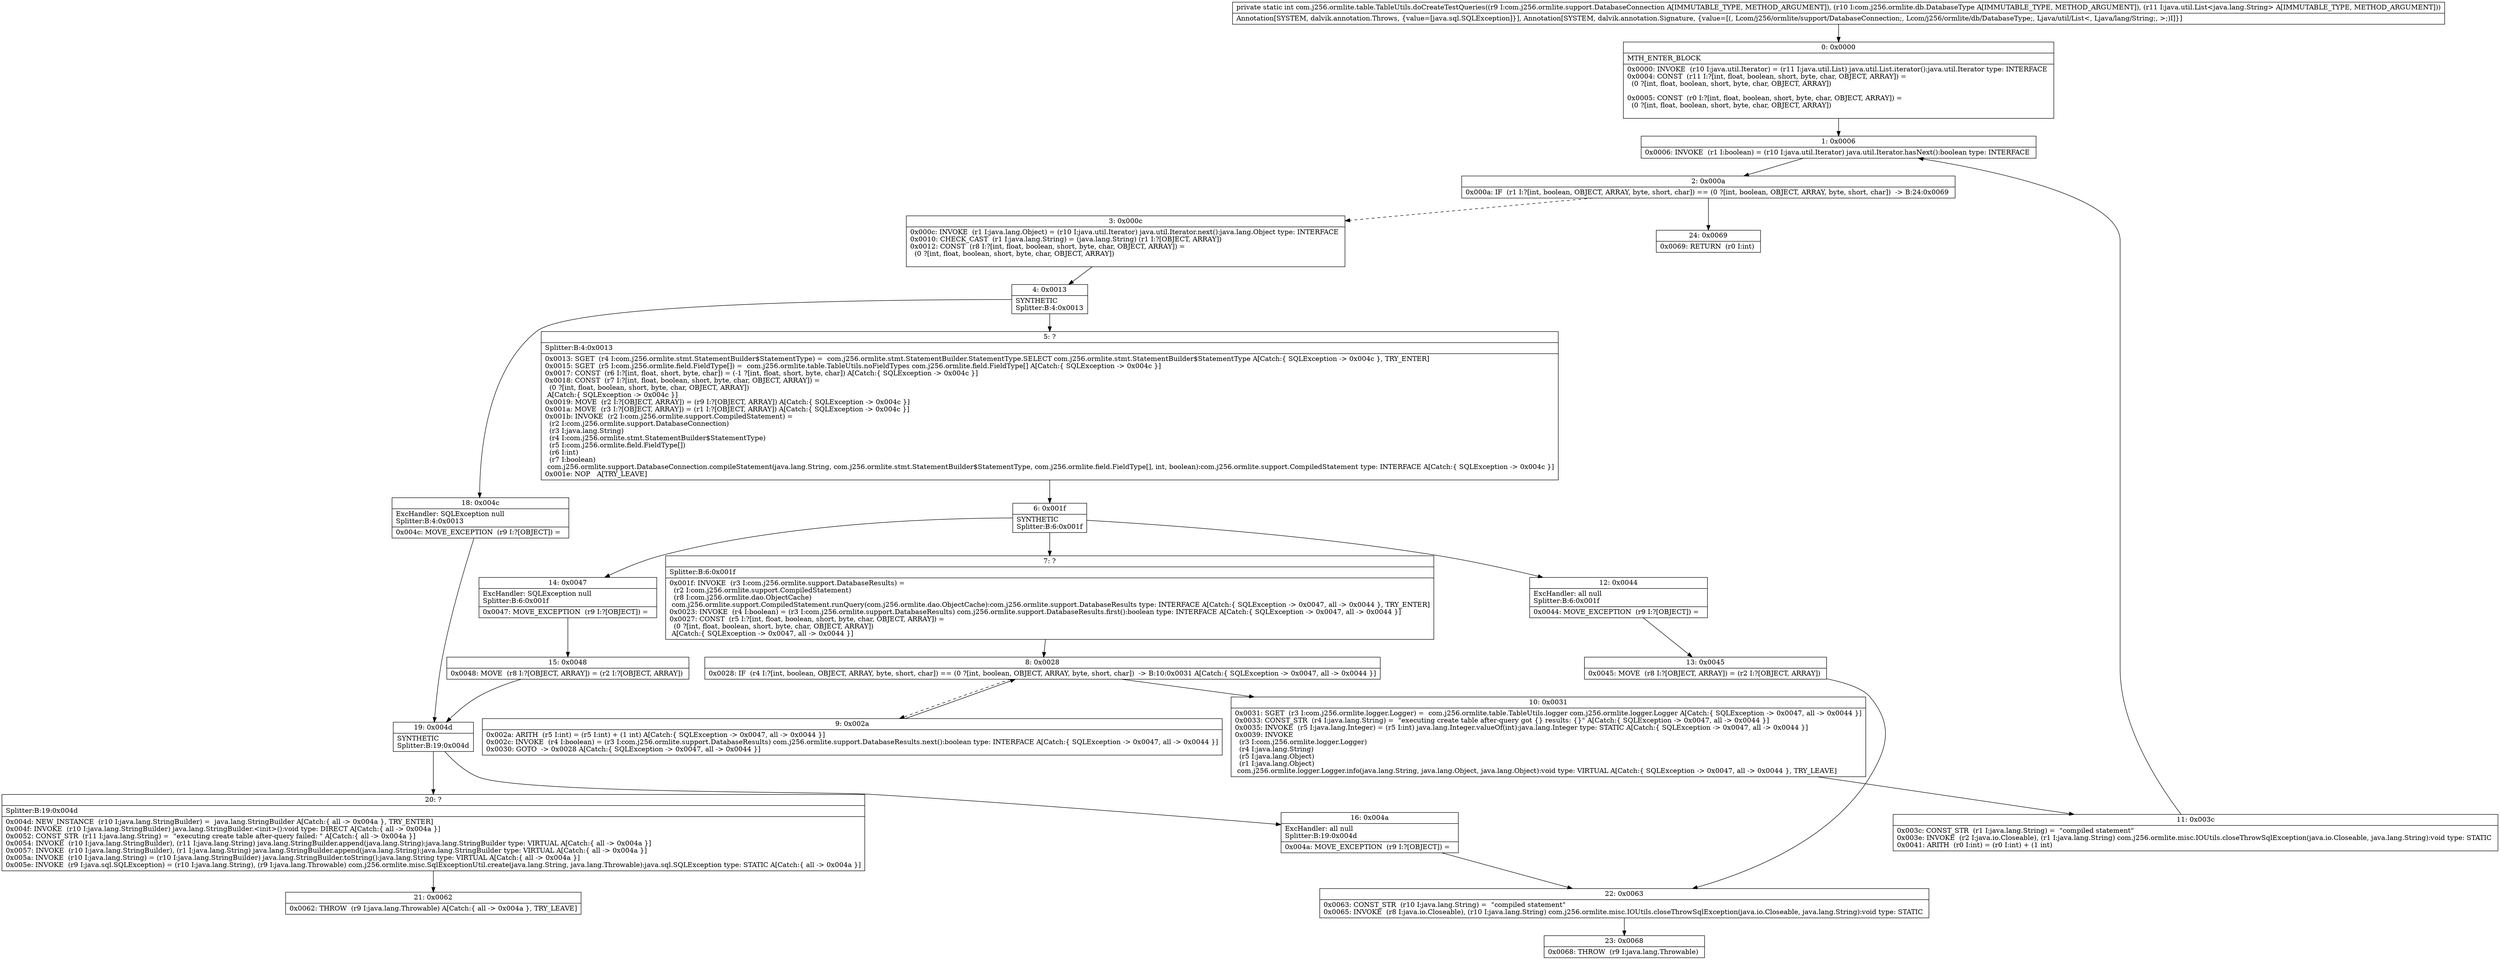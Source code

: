digraph "CFG forcom.j256.ormlite.table.TableUtils.doCreateTestQueries(Lcom\/j256\/ormlite\/support\/DatabaseConnection;Lcom\/j256\/ormlite\/db\/DatabaseType;Ljava\/util\/List;)I" {
Node_0 [shape=record,label="{0\:\ 0x0000|MTH_ENTER_BLOCK\l|0x0000: INVOKE  (r10 I:java.util.Iterator) = (r11 I:java.util.List) java.util.List.iterator():java.util.Iterator type: INTERFACE \l0x0004: CONST  (r11 I:?[int, float, boolean, short, byte, char, OBJECT, ARRAY]) = \l  (0 ?[int, float, boolean, short, byte, char, OBJECT, ARRAY])\l \l0x0005: CONST  (r0 I:?[int, float, boolean, short, byte, char, OBJECT, ARRAY]) = \l  (0 ?[int, float, boolean, short, byte, char, OBJECT, ARRAY])\l \l}"];
Node_1 [shape=record,label="{1\:\ 0x0006|0x0006: INVOKE  (r1 I:boolean) = (r10 I:java.util.Iterator) java.util.Iterator.hasNext():boolean type: INTERFACE \l}"];
Node_2 [shape=record,label="{2\:\ 0x000a|0x000a: IF  (r1 I:?[int, boolean, OBJECT, ARRAY, byte, short, char]) == (0 ?[int, boolean, OBJECT, ARRAY, byte, short, char])  \-\> B:24:0x0069 \l}"];
Node_3 [shape=record,label="{3\:\ 0x000c|0x000c: INVOKE  (r1 I:java.lang.Object) = (r10 I:java.util.Iterator) java.util.Iterator.next():java.lang.Object type: INTERFACE \l0x0010: CHECK_CAST  (r1 I:java.lang.String) = (java.lang.String) (r1 I:?[OBJECT, ARRAY]) \l0x0012: CONST  (r8 I:?[int, float, boolean, short, byte, char, OBJECT, ARRAY]) = \l  (0 ?[int, float, boolean, short, byte, char, OBJECT, ARRAY])\l \l}"];
Node_4 [shape=record,label="{4\:\ 0x0013|SYNTHETIC\lSplitter:B:4:0x0013\l}"];
Node_5 [shape=record,label="{5\:\ ?|Splitter:B:4:0x0013\l|0x0013: SGET  (r4 I:com.j256.ormlite.stmt.StatementBuilder$StatementType) =  com.j256.ormlite.stmt.StatementBuilder.StatementType.SELECT com.j256.ormlite.stmt.StatementBuilder$StatementType A[Catch:\{ SQLException \-\> 0x004c \}, TRY_ENTER]\l0x0015: SGET  (r5 I:com.j256.ormlite.field.FieldType[]) =  com.j256.ormlite.table.TableUtils.noFieldTypes com.j256.ormlite.field.FieldType[] A[Catch:\{ SQLException \-\> 0x004c \}]\l0x0017: CONST  (r6 I:?[int, float, short, byte, char]) = (\-1 ?[int, float, short, byte, char]) A[Catch:\{ SQLException \-\> 0x004c \}]\l0x0018: CONST  (r7 I:?[int, float, boolean, short, byte, char, OBJECT, ARRAY]) = \l  (0 ?[int, float, boolean, short, byte, char, OBJECT, ARRAY])\l A[Catch:\{ SQLException \-\> 0x004c \}]\l0x0019: MOVE  (r2 I:?[OBJECT, ARRAY]) = (r9 I:?[OBJECT, ARRAY]) A[Catch:\{ SQLException \-\> 0x004c \}]\l0x001a: MOVE  (r3 I:?[OBJECT, ARRAY]) = (r1 I:?[OBJECT, ARRAY]) A[Catch:\{ SQLException \-\> 0x004c \}]\l0x001b: INVOKE  (r2 I:com.j256.ormlite.support.CompiledStatement) = \l  (r2 I:com.j256.ormlite.support.DatabaseConnection)\l  (r3 I:java.lang.String)\l  (r4 I:com.j256.ormlite.stmt.StatementBuilder$StatementType)\l  (r5 I:com.j256.ormlite.field.FieldType[])\l  (r6 I:int)\l  (r7 I:boolean)\l com.j256.ormlite.support.DatabaseConnection.compileStatement(java.lang.String, com.j256.ormlite.stmt.StatementBuilder$StatementType, com.j256.ormlite.field.FieldType[], int, boolean):com.j256.ormlite.support.CompiledStatement type: INTERFACE A[Catch:\{ SQLException \-\> 0x004c \}]\l0x001e: NOP   A[TRY_LEAVE]\l}"];
Node_6 [shape=record,label="{6\:\ 0x001f|SYNTHETIC\lSplitter:B:6:0x001f\l}"];
Node_7 [shape=record,label="{7\:\ ?|Splitter:B:6:0x001f\l|0x001f: INVOKE  (r3 I:com.j256.ormlite.support.DatabaseResults) = \l  (r2 I:com.j256.ormlite.support.CompiledStatement)\l  (r8 I:com.j256.ormlite.dao.ObjectCache)\l com.j256.ormlite.support.CompiledStatement.runQuery(com.j256.ormlite.dao.ObjectCache):com.j256.ormlite.support.DatabaseResults type: INTERFACE A[Catch:\{ SQLException \-\> 0x0047, all \-\> 0x0044 \}, TRY_ENTER]\l0x0023: INVOKE  (r4 I:boolean) = (r3 I:com.j256.ormlite.support.DatabaseResults) com.j256.ormlite.support.DatabaseResults.first():boolean type: INTERFACE A[Catch:\{ SQLException \-\> 0x0047, all \-\> 0x0044 \}]\l0x0027: CONST  (r5 I:?[int, float, boolean, short, byte, char, OBJECT, ARRAY]) = \l  (0 ?[int, float, boolean, short, byte, char, OBJECT, ARRAY])\l A[Catch:\{ SQLException \-\> 0x0047, all \-\> 0x0044 \}]\l}"];
Node_8 [shape=record,label="{8\:\ 0x0028|0x0028: IF  (r4 I:?[int, boolean, OBJECT, ARRAY, byte, short, char]) == (0 ?[int, boolean, OBJECT, ARRAY, byte, short, char])  \-\> B:10:0x0031 A[Catch:\{ SQLException \-\> 0x0047, all \-\> 0x0044 \}]\l}"];
Node_9 [shape=record,label="{9\:\ 0x002a|0x002a: ARITH  (r5 I:int) = (r5 I:int) + (1 int) A[Catch:\{ SQLException \-\> 0x0047, all \-\> 0x0044 \}]\l0x002c: INVOKE  (r4 I:boolean) = (r3 I:com.j256.ormlite.support.DatabaseResults) com.j256.ormlite.support.DatabaseResults.next():boolean type: INTERFACE A[Catch:\{ SQLException \-\> 0x0047, all \-\> 0x0044 \}]\l0x0030: GOTO  \-\> 0x0028 A[Catch:\{ SQLException \-\> 0x0047, all \-\> 0x0044 \}]\l}"];
Node_10 [shape=record,label="{10\:\ 0x0031|0x0031: SGET  (r3 I:com.j256.ormlite.logger.Logger) =  com.j256.ormlite.table.TableUtils.logger com.j256.ormlite.logger.Logger A[Catch:\{ SQLException \-\> 0x0047, all \-\> 0x0044 \}]\l0x0033: CONST_STR  (r4 I:java.lang.String) =  \"executing create table after\-query got \{\} results: \{\}\" A[Catch:\{ SQLException \-\> 0x0047, all \-\> 0x0044 \}]\l0x0035: INVOKE  (r5 I:java.lang.Integer) = (r5 I:int) java.lang.Integer.valueOf(int):java.lang.Integer type: STATIC A[Catch:\{ SQLException \-\> 0x0047, all \-\> 0x0044 \}]\l0x0039: INVOKE  \l  (r3 I:com.j256.ormlite.logger.Logger)\l  (r4 I:java.lang.String)\l  (r5 I:java.lang.Object)\l  (r1 I:java.lang.Object)\l com.j256.ormlite.logger.Logger.info(java.lang.String, java.lang.Object, java.lang.Object):void type: VIRTUAL A[Catch:\{ SQLException \-\> 0x0047, all \-\> 0x0044 \}, TRY_LEAVE]\l}"];
Node_11 [shape=record,label="{11\:\ 0x003c|0x003c: CONST_STR  (r1 I:java.lang.String) =  \"compiled statement\" \l0x003e: INVOKE  (r2 I:java.io.Closeable), (r1 I:java.lang.String) com.j256.ormlite.misc.IOUtils.closeThrowSqlException(java.io.Closeable, java.lang.String):void type: STATIC \l0x0041: ARITH  (r0 I:int) = (r0 I:int) + (1 int) \l}"];
Node_12 [shape=record,label="{12\:\ 0x0044|ExcHandler: all null\lSplitter:B:6:0x001f\l|0x0044: MOVE_EXCEPTION  (r9 I:?[OBJECT]) =  \l}"];
Node_13 [shape=record,label="{13\:\ 0x0045|0x0045: MOVE  (r8 I:?[OBJECT, ARRAY]) = (r2 I:?[OBJECT, ARRAY]) \l}"];
Node_14 [shape=record,label="{14\:\ 0x0047|ExcHandler: SQLException null\lSplitter:B:6:0x001f\l|0x0047: MOVE_EXCEPTION  (r9 I:?[OBJECT]) =  \l}"];
Node_15 [shape=record,label="{15\:\ 0x0048|0x0048: MOVE  (r8 I:?[OBJECT, ARRAY]) = (r2 I:?[OBJECT, ARRAY]) \l}"];
Node_16 [shape=record,label="{16\:\ 0x004a|ExcHandler: all null\lSplitter:B:19:0x004d\l|0x004a: MOVE_EXCEPTION  (r9 I:?[OBJECT]) =  \l}"];
Node_18 [shape=record,label="{18\:\ 0x004c|ExcHandler: SQLException null\lSplitter:B:4:0x0013\l|0x004c: MOVE_EXCEPTION  (r9 I:?[OBJECT]) =  \l}"];
Node_19 [shape=record,label="{19\:\ 0x004d|SYNTHETIC\lSplitter:B:19:0x004d\l}"];
Node_20 [shape=record,label="{20\:\ ?|Splitter:B:19:0x004d\l|0x004d: NEW_INSTANCE  (r10 I:java.lang.StringBuilder) =  java.lang.StringBuilder A[Catch:\{ all \-\> 0x004a \}, TRY_ENTER]\l0x004f: INVOKE  (r10 I:java.lang.StringBuilder) java.lang.StringBuilder.\<init\>():void type: DIRECT A[Catch:\{ all \-\> 0x004a \}]\l0x0052: CONST_STR  (r11 I:java.lang.String) =  \"executing create table after\-query failed: \" A[Catch:\{ all \-\> 0x004a \}]\l0x0054: INVOKE  (r10 I:java.lang.StringBuilder), (r11 I:java.lang.String) java.lang.StringBuilder.append(java.lang.String):java.lang.StringBuilder type: VIRTUAL A[Catch:\{ all \-\> 0x004a \}]\l0x0057: INVOKE  (r10 I:java.lang.StringBuilder), (r1 I:java.lang.String) java.lang.StringBuilder.append(java.lang.String):java.lang.StringBuilder type: VIRTUAL A[Catch:\{ all \-\> 0x004a \}]\l0x005a: INVOKE  (r10 I:java.lang.String) = (r10 I:java.lang.StringBuilder) java.lang.StringBuilder.toString():java.lang.String type: VIRTUAL A[Catch:\{ all \-\> 0x004a \}]\l0x005e: INVOKE  (r9 I:java.sql.SQLException) = (r10 I:java.lang.String), (r9 I:java.lang.Throwable) com.j256.ormlite.misc.SqlExceptionUtil.create(java.lang.String, java.lang.Throwable):java.sql.SQLException type: STATIC A[Catch:\{ all \-\> 0x004a \}]\l}"];
Node_21 [shape=record,label="{21\:\ 0x0062|0x0062: THROW  (r9 I:java.lang.Throwable) A[Catch:\{ all \-\> 0x004a \}, TRY_LEAVE]\l}"];
Node_22 [shape=record,label="{22\:\ 0x0063|0x0063: CONST_STR  (r10 I:java.lang.String) =  \"compiled statement\" \l0x0065: INVOKE  (r8 I:java.io.Closeable), (r10 I:java.lang.String) com.j256.ormlite.misc.IOUtils.closeThrowSqlException(java.io.Closeable, java.lang.String):void type: STATIC \l}"];
Node_23 [shape=record,label="{23\:\ 0x0068|0x0068: THROW  (r9 I:java.lang.Throwable) \l}"];
Node_24 [shape=record,label="{24\:\ 0x0069|0x0069: RETURN  (r0 I:int) \l}"];
MethodNode[shape=record,label="{private static int com.j256.ormlite.table.TableUtils.doCreateTestQueries((r9 I:com.j256.ormlite.support.DatabaseConnection A[IMMUTABLE_TYPE, METHOD_ARGUMENT]), (r10 I:com.j256.ormlite.db.DatabaseType A[IMMUTABLE_TYPE, METHOD_ARGUMENT]), (r11 I:java.util.List\<java.lang.String\> A[IMMUTABLE_TYPE, METHOD_ARGUMENT]))  | Annotation[SYSTEM, dalvik.annotation.Throws, \{value=[java.sql.SQLException]\}], Annotation[SYSTEM, dalvik.annotation.Signature, \{value=[(, Lcom\/j256\/ormlite\/support\/DatabaseConnection;, Lcom\/j256\/ormlite\/db\/DatabaseType;, Ljava\/util\/List\<, Ljava\/lang\/String;, \>;)I]\}]\l}"];
MethodNode -> Node_0;
Node_0 -> Node_1;
Node_1 -> Node_2;
Node_2 -> Node_3[style=dashed];
Node_2 -> Node_24;
Node_3 -> Node_4;
Node_4 -> Node_5;
Node_4 -> Node_18;
Node_5 -> Node_6;
Node_6 -> Node_7;
Node_6 -> Node_14;
Node_6 -> Node_12;
Node_7 -> Node_8;
Node_8 -> Node_9[style=dashed];
Node_8 -> Node_10;
Node_9 -> Node_8;
Node_10 -> Node_11;
Node_11 -> Node_1;
Node_12 -> Node_13;
Node_13 -> Node_22;
Node_14 -> Node_15;
Node_15 -> Node_19;
Node_16 -> Node_22;
Node_18 -> Node_19;
Node_19 -> Node_20;
Node_19 -> Node_16;
Node_20 -> Node_21;
Node_22 -> Node_23;
}

